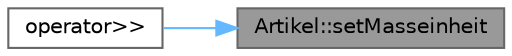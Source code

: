 digraph "Artikel::setMasseinheit"
{
 // INTERACTIVE_SVG=YES
 // LATEX_PDF_SIZE
  bgcolor="transparent";
  edge [fontname=Helvetica,fontsize=10,labelfontname=Helvetica,labelfontsize=10];
  node [fontname=Helvetica,fontsize=10,shape=box,height=0.2,width=0.4];
  rankdir="RL";
  Node1 [id="Node000001",label="Artikel::setMasseinheit",height=0.2,width=0.4,color="gray40", fillcolor="grey60", style="filled", fontcolor="black",tooltip="Setzt die Masseinheit des Artikels."];
  Node1 -> Node2 [id="edge2_Node000001_Node000002",dir="back",color="steelblue1",style="solid",tooltip=" "];
  Node2 [id="Node000002",label="operator\>\>",height=0.2,width=0.4,color="grey40", fillcolor="white", style="filled",URL="$lager_8cc.html#ad7ef13cad0ad63b42d1ae2212814325e",tooltip="Überladen des Eingabeoperators für die Artikelklasse."];
}
